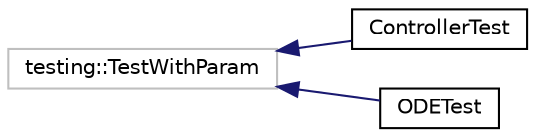 digraph "Graphical Class Hierarchy"
{
 // LATEX_PDF_SIZE
  edge [fontname="Helvetica",fontsize="10",labelfontname="Helvetica",labelfontsize="10"];
  node [fontname="Helvetica",fontsize="10",shape=record];
  rankdir="LR";
  Node27 [label="testing::TestWithParam",height=0.2,width=0.4,color="grey75", fillcolor="white", style="filled",tooltip=" "];
  Node27 -> Node0 [dir="back",color="midnightblue",fontsize="10",style="solid",fontname="Helvetica"];
  Node0 [label="ControllerTest",height=0.2,width=0.4,color="black", fillcolor="white", style="filled",URL="$class_controller_test.html",tooltip=" "];
  Node27 -> Node29 [dir="back",color="midnightblue",fontsize="10",style="solid",fontname="Helvetica"];
  Node29 [label="ODETest",height=0.2,width=0.4,color="black", fillcolor="white", style="filled",URL="$class_o_d_e_test.html",tooltip=" "];
}
